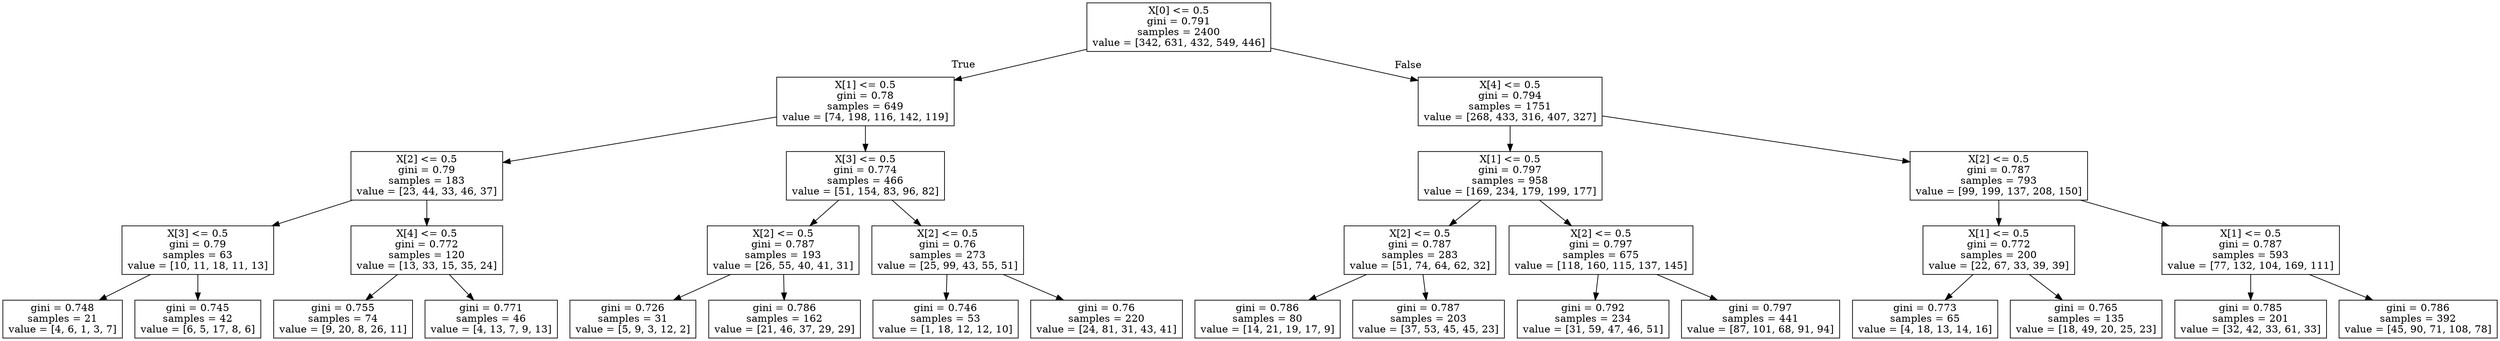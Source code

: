 digraph Tree {
node [shape=box] ;
0 [label="X[0] <= 0.5\ngini = 0.791\nsamples = 2400\nvalue = [342, 631, 432, 549, 446]"] ;
1 [label="X[1] <= 0.5\ngini = 0.78\nsamples = 649\nvalue = [74, 198, 116, 142, 119]"] ;
0 -> 1 [labeldistance=2.5, labelangle=45, headlabel="True"] ;
2 [label="X[2] <= 0.5\ngini = 0.79\nsamples = 183\nvalue = [23, 44, 33, 46, 37]"] ;
1 -> 2 ;
3 [label="X[3] <= 0.5\ngini = 0.79\nsamples = 63\nvalue = [10, 11, 18, 11, 13]"] ;
2 -> 3 ;
4 [label="gini = 0.748\nsamples = 21\nvalue = [4, 6, 1, 3, 7]"] ;
3 -> 4 ;
5 [label="gini = 0.745\nsamples = 42\nvalue = [6, 5, 17, 8, 6]"] ;
3 -> 5 ;
6 [label="X[4] <= 0.5\ngini = 0.772\nsamples = 120\nvalue = [13, 33, 15, 35, 24]"] ;
2 -> 6 ;
7 [label="gini = 0.755\nsamples = 74\nvalue = [9, 20, 8, 26, 11]"] ;
6 -> 7 ;
8 [label="gini = 0.771\nsamples = 46\nvalue = [4, 13, 7, 9, 13]"] ;
6 -> 8 ;
9 [label="X[3] <= 0.5\ngini = 0.774\nsamples = 466\nvalue = [51, 154, 83, 96, 82]"] ;
1 -> 9 ;
10 [label="X[2] <= 0.5\ngini = 0.787\nsamples = 193\nvalue = [26, 55, 40, 41, 31]"] ;
9 -> 10 ;
11 [label="gini = 0.726\nsamples = 31\nvalue = [5, 9, 3, 12, 2]"] ;
10 -> 11 ;
12 [label="gini = 0.786\nsamples = 162\nvalue = [21, 46, 37, 29, 29]"] ;
10 -> 12 ;
13 [label="X[2] <= 0.5\ngini = 0.76\nsamples = 273\nvalue = [25, 99, 43, 55, 51]"] ;
9 -> 13 ;
14 [label="gini = 0.746\nsamples = 53\nvalue = [1, 18, 12, 12, 10]"] ;
13 -> 14 ;
15 [label="gini = 0.76\nsamples = 220\nvalue = [24, 81, 31, 43, 41]"] ;
13 -> 15 ;
16 [label="X[4] <= 0.5\ngini = 0.794\nsamples = 1751\nvalue = [268, 433, 316, 407, 327]"] ;
0 -> 16 [labeldistance=2.5, labelangle=-45, headlabel="False"] ;
17 [label="X[1] <= 0.5\ngini = 0.797\nsamples = 958\nvalue = [169, 234, 179, 199, 177]"] ;
16 -> 17 ;
18 [label="X[2] <= 0.5\ngini = 0.787\nsamples = 283\nvalue = [51, 74, 64, 62, 32]"] ;
17 -> 18 ;
19 [label="gini = 0.786\nsamples = 80\nvalue = [14, 21, 19, 17, 9]"] ;
18 -> 19 ;
20 [label="gini = 0.787\nsamples = 203\nvalue = [37, 53, 45, 45, 23]"] ;
18 -> 20 ;
21 [label="X[2] <= 0.5\ngini = 0.797\nsamples = 675\nvalue = [118, 160, 115, 137, 145]"] ;
17 -> 21 ;
22 [label="gini = 0.792\nsamples = 234\nvalue = [31, 59, 47, 46, 51]"] ;
21 -> 22 ;
23 [label="gini = 0.797\nsamples = 441\nvalue = [87, 101, 68, 91, 94]"] ;
21 -> 23 ;
24 [label="X[2] <= 0.5\ngini = 0.787\nsamples = 793\nvalue = [99, 199, 137, 208, 150]"] ;
16 -> 24 ;
25 [label="X[1] <= 0.5\ngini = 0.772\nsamples = 200\nvalue = [22, 67, 33, 39, 39]"] ;
24 -> 25 ;
26 [label="gini = 0.773\nsamples = 65\nvalue = [4, 18, 13, 14, 16]"] ;
25 -> 26 ;
27 [label="gini = 0.765\nsamples = 135\nvalue = [18, 49, 20, 25, 23]"] ;
25 -> 27 ;
28 [label="X[1] <= 0.5\ngini = 0.787\nsamples = 593\nvalue = [77, 132, 104, 169, 111]"] ;
24 -> 28 ;
29 [label="gini = 0.785\nsamples = 201\nvalue = [32, 42, 33, 61, 33]"] ;
28 -> 29 ;
30 [label="gini = 0.786\nsamples = 392\nvalue = [45, 90, 71, 108, 78]"] ;
28 -> 30 ;
}